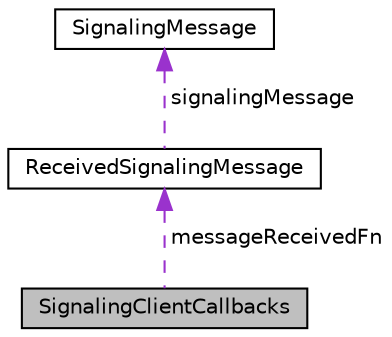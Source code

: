 digraph "SignalingClientCallbacks"
{
  edge [fontname="Helvetica",fontsize="10",labelfontname="Helvetica",labelfontsize="10"];
  node [fontname="Helvetica",fontsize="10",shape=record];
  Node1 [label="SignalingClientCallbacks",height=0.2,width=0.4,color="black", fillcolor="grey75", style="filled", fontcolor="black"];
  Node2 -> Node1 [dir="back",color="darkorchid3",fontsize="10",style="dashed",label=" messageReceivedFn" ,fontname="Helvetica"];
  Node2 [label="ReceivedSignalingMessage",height=0.2,width=0.4,color="black", fillcolor="white", style="filled",URL="$structReceivedSignalingMessage.html",tooltip="Structure defining the signaling message to be received. "];
  Node3 -> Node2 [dir="back",color="darkorchid3",fontsize="10",style="dashed",label=" signalingMessage" ,fontname="Helvetica"];
  Node3 [label="SignalingMessage",height=0.2,width=0.4,color="black", fillcolor="white", style="filled",URL="$structSignalingMessage.html",tooltip="Structure defining the basic signaling message. "];
}
